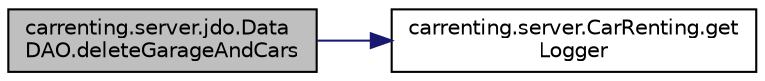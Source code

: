 digraph "carrenting.server.jdo.DataDAO.deleteGarageAndCars"
{
 // LATEX_PDF_SIZE
  edge [fontname="Helvetica",fontsize="10",labelfontname="Helvetica",labelfontsize="10"];
  node [fontname="Helvetica",fontsize="10",shape=record];
  rankdir="LR";
  Node15 [label="carrenting.server.jdo.Data\lDAO.deleteGarageAndCars",height=0.2,width=0.4,color="black", fillcolor="grey75", style="filled", fontcolor="black",tooltip=" "];
  Node15 -> Node16 [color="midnightblue",fontsize="10",style="solid",fontname="Helvetica"];
  Node16 [label="carrenting.server.CarRenting.get\lLogger",height=0.2,width=0.4,color="black", fillcolor="white", style="filled",URL="$classcarrenting_1_1server_1_1_car_renting.html#ab6247bc987fa497393e8db651849f845",tooltip=" "];
}
